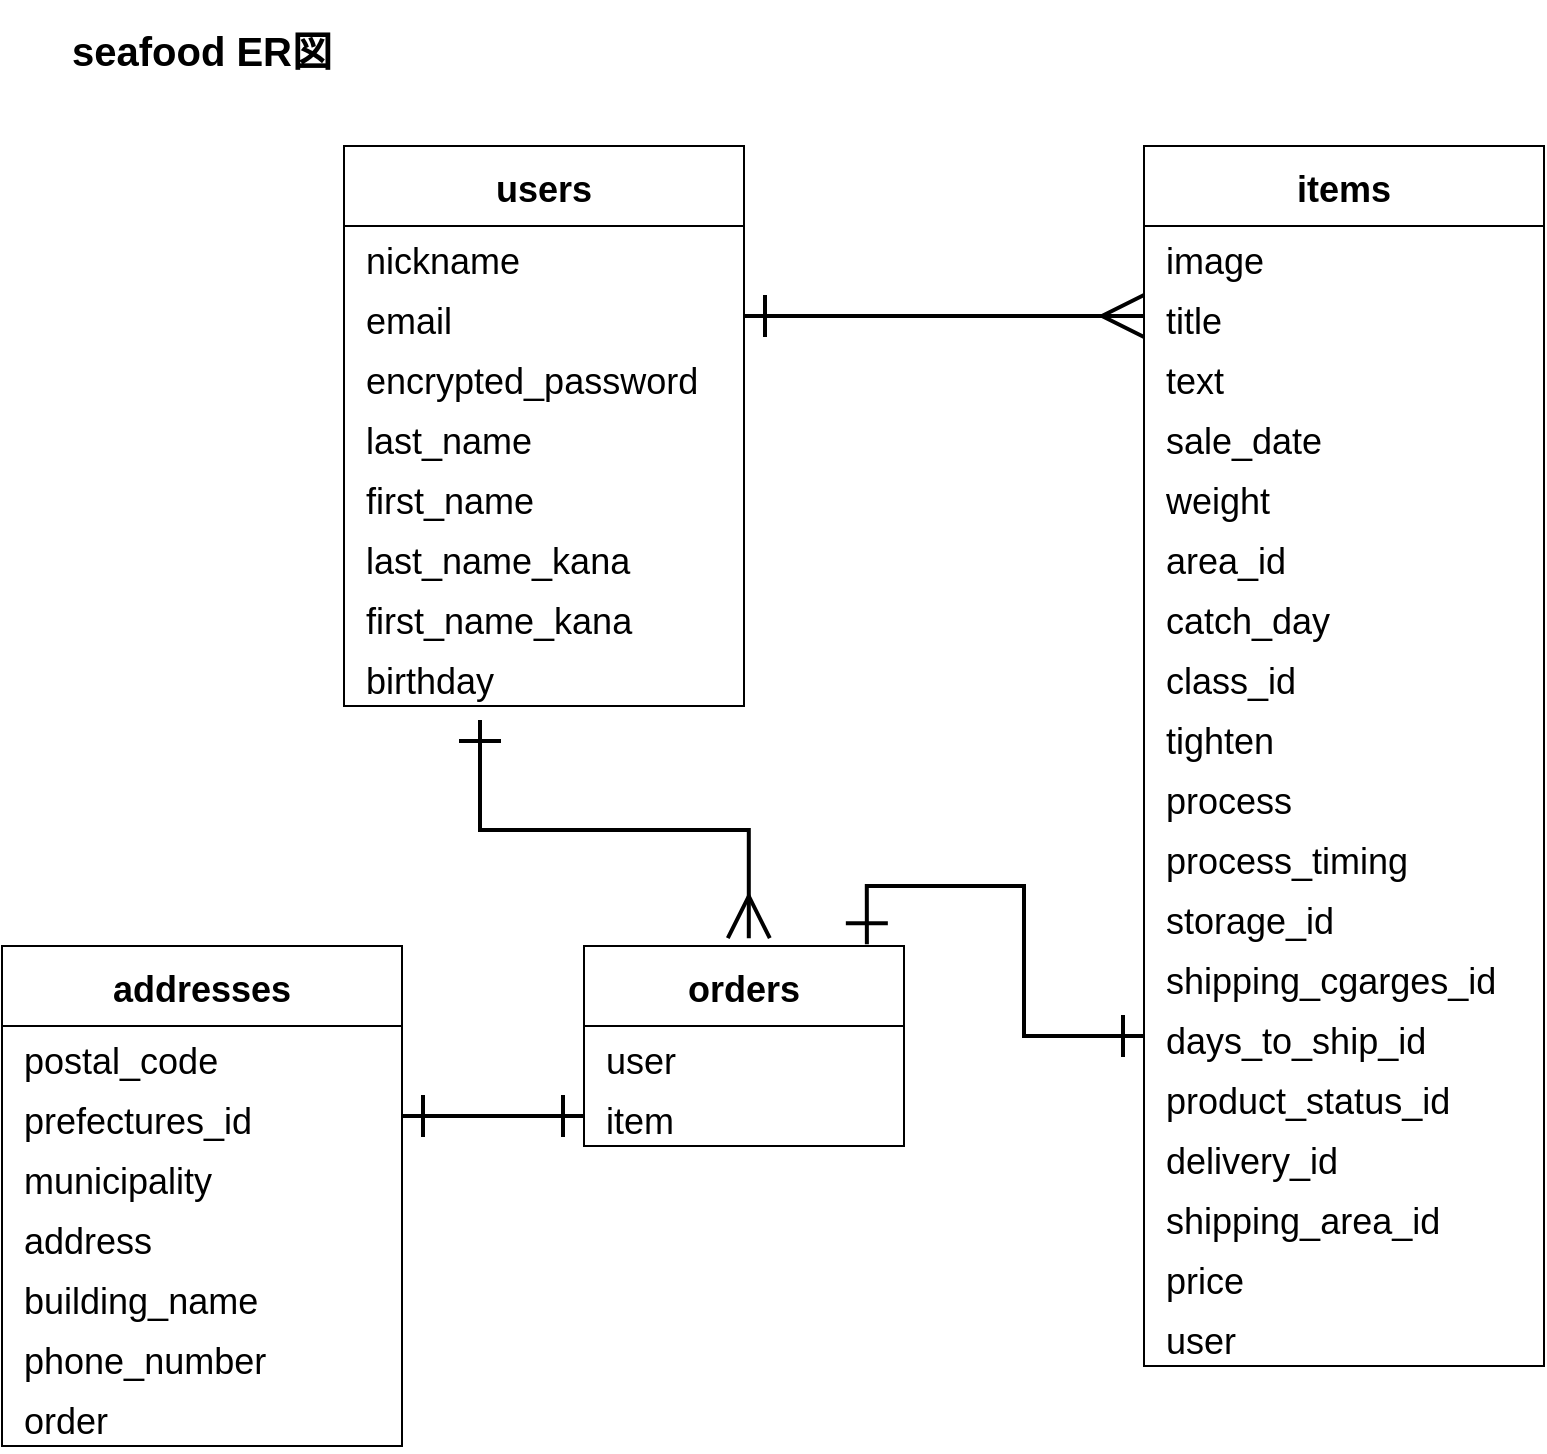 <mxfile>
    <diagram id="ujrjEKhDn7z6UgSSlA4C" name="ページ1">
        <mxGraphModel dx="1324" dy="846" grid="1" gridSize="10" guides="1" tooltips="1" connect="1" arrows="1" fold="1" page="1" pageScale="1" pageWidth="1169" pageHeight="827" math="0" shadow="0">
            <root>
                <mxCell id="0"/>
                <mxCell id="1" parent="0"/>
                <mxCell id="2" value="users" style="swimlane;fontStyle=1;childLayout=stackLayout;horizontal=1;startSize=40;horizontalStack=0;resizeParent=1;resizeParentMax=0;resizeLast=0;collapsible=1;marginBottom=0;align=center;fontSize=18;" vertex="1" parent="1">
                    <mxGeometry x="286" y="113" width="200" height="280" as="geometry"/>
                </mxCell>
                <mxCell id="3" value=" nickname" style="text;strokeColor=none;fillColor=none;spacingLeft=4;spacingRight=4;overflow=hidden;rotatable=0;points=[[0,0.5],[1,0.5]];portConstraint=eastwest;fontSize=18;" vertex="1" parent="2">
                    <mxGeometry y="40" width="200" height="30" as="geometry"/>
                </mxCell>
                <mxCell id="4" value=" email" style="text;strokeColor=none;fillColor=none;spacingLeft=4;spacingRight=4;overflow=hidden;rotatable=0;points=[[0,0.5],[1,0.5]];portConstraint=eastwest;fontSize=18;" vertex="1" parent="2">
                    <mxGeometry y="70" width="200" height="30" as="geometry"/>
                </mxCell>
                <mxCell id="5" value=" encrypted_password" style="text;strokeColor=none;fillColor=none;spacingLeft=4;spacingRight=4;overflow=hidden;rotatable=0;points=[[0,0.5],[1,0.5]];portConstraint=eastwest;fontSize=18;" vertex="1" parent="2">
                    <mxGeometry y="100" width="200" height="30" as="geometry"/>
                </mxCell>
                <mxCell id="6" value=" last_name" style="text;strokeColor=none;fillColor=none;spacingLeft=4;spacingRight=4;overflow=hidden;rotatable=0;points=[[0,0.5],[1,0.5]];portConstraint=eastwest;fontSize=18;" vertex="1" parent="2">
                    <mxGeometry y="130" width="200" height="30" as="geometry"/>
                </mxCell>
                <mxCell id="7" value=" first_name" style="text;strokeColor=none;fillColor=none;spacingLeft=4;spacingRight=4;overflow=hidden;rotatable=0;points=[[0,0.5],[1,0.5]];portConstraint=eastwest;fontSize=18;" vertex="1" parent="2">
                    <mxGeometry y="160" width="200" height="30" as="geometry"/>
                </mxCell>
                <mxCell id="8" value=" last_name_kana" style="text;strokeColor=none;fillColor=none;spacingLeft=4;spacingRight=4;overflow=hidden;rotatable=0;points=[[0,0.5],[1,0.5]];portConstraint=eastwest;fontSize=18;" vertex="1" parent="2">
                    <mxGeometry y="190" width="200" height="30" as="geometry"/>
                </mxCell>
                <mxCell id="9" value=" first_name_kana" style="text;strokeColor=none;fillColor=none;spacingLeft=4;spacingRight=4;overflow=hidden;rotatable=0;points=[[0,0.5],[1,0.5]];portConstraint=eastwest;fontSize=18;" vertex="1" parent="2">
                    <mxGeometry y="220" width="200" height="30" as="geometry"/>
                </mxCell>
                <mxCell id="10" value=" birthday" style="text;strokeColor=none;fillColor=none;spacingLeft=4;spacingRight=4;overflow=hidden;rotatable=0;points=[[0,0.5],[1,0.5]];portConstraint=eastwest;fontSize=18;" vertex="1" parent="2">
                    <mxGeometry y="250" width="200" height="30" as="geometry"/>
                </mxCell>
                <mxCell id="11" value="items" style="swimlane;fontStyle=1;childLayout=stackLayout;horizontal=1;startSize=40;horizontalStack=0;resizeParent=1;resizeParentMax=0;resizeLast=0;collapsible=1;marginBottom=0;align=center;fontSize=18;" vertex="1" parent="1">
                    <mxGeometry x="686" y="113" width="200" height="610" as="geometry"/>
                </mxCell>
                <mxCell id="12" value=" image" style="text;strokeColor=none;fillColor=none;spacingLeft=4;spacingRight=4;overflow=hidden;rotatable=0;points=[[0,0.5],[1,0.5]];portConstraint=eastwest;fontSize=18;" vertex="1" parent="11">
                    <mxGeometry y="40" width="200" height="30" as="geometry"/>
                </mxCell>
                <mxCell id="13" value=" title" style="text;strokeColor=none;fillColor=none;spacingLeft=4;spacingRight=4;overflow=hidden;rotatable=0;points=[[0,0.5],[1,0.5]];portConstraint=eastwest;fontSize=18;" vertex="1" parent="11">
                    <mxGeometry y="70" width="200" height="30" as="geometry"/>
                </mxCell>
                <mxCell id="14" value=" text" style="text;strokeColor=none;fillColor=none;spacingLeft=4;spacingRight=4;overflow=hidden;rotatable=0;points=[[0,0.5],[1,0.5]];portConstraint=eastwest;fontSize=18;" vertex="1" parent="11">
                    <mxGeometry y="100" width="200" height="30" as="geometry"/>
                </mxCell>
                <mxCell id="15" value=" sale_date" style="text;strokeColor=none;fillColor=none;spacingLeft=4;spacingRight=4;overflow=hidden;rotatable=0;points=[[0,0.5],[1,0.5]];portConstraint=eastwest;fontSize=18;" vertex="1" parent="11">
                    <mxGeometry y="130" width="200" height="30" as="geometry"/>
                </mxCell>
                <mxCell id="16" value=" weight" style="text;strokeColor=none;fillColor=none;spacingLeft=4;spacingRight=4;overflow=hidden;rotatable=0;points=[[0,0.5],[1,0.5]];portConstraint=eastwest;fontSize=18;" vertex="1" parent="11">
                    <mxGeometry y="160" width="200" height="30" as="geometry"/>
                </mxCell>
                <mxCell id="17" value=" area_id" style="text;strokeColor=none;fillColor=none;spacingLeft=4;spacingRight=4;overflow=hidden;rotatable=0;points=[[0,0.5],[1,0.5]];portConstraint=eastwest;fontSize=18;" vertex="1" parent="11">
                    <mxGeometry y="190" width="200" height="30" as="geometry"/>
                </mxCell>
                <mxCell id="18" value=" catch_day" style="text;strokeColor=none;fillColor=none;spacingLeft=4;spacingRight=4;overflow=hidden;rotatable=0;points=[[0,0.5],[1,0.5]];portConstraint=eastwest;fontSize=18;" vertex="1" parent="11">
                    <mxGeometry y="220" width="200" height="30" as="geometry"/>
                </mxCell>
                <mxCell id="19" value=" class_id" style="text;strokeColor=none;fillColor=none;spacingLeft=4;spacingRight=4;overflow=hidden;rotatable=0;points=[[0,0.5],[1,0.5]];portConstraint=eastwest;fontSize=18;" vertex="1" parent="11">
                    <mxGeometry y="250" width="200" height="30" as="geometry"/>
                </mxCell>
                <mxCell id="20" value=" tighten" style="text;strokeColor=none;fillColor=none;spacingLeft=4;spacingRight=4;overflow=hidden;rotatable=0;points=[[0,0.5],[1,0.5]];portConstraint=eastwest;fontSize=18;" vertex="1" parent="11">
                    <mxGeometry y="280" width="200" height="30" as="geometry"/>
                </mxCell>
                <mxCell id="21" value=" process" style="text;strokeColor=none;fillColor=none;spacingLeft=4;spacingRight=4;overflow=hidden;rotatable=0;points=[[0,0.5],[1,0.5]];portConstraint=eastwest;fontSize=18;" vertex="1" parent="11">
                    <mxGeometry y="310" width="200" height="30" as="geometry"/>
                </mxCell>
                <mxCell id="22" value=" process_timing" style="text;strokeColor=none;fillColor=none;spacingLeft=4;spacingRight=4;overflow=hidden;rotatable=0;points=[[0,0.5],[1,0.5]];portConstraint=eastwest;fontSize=18;" vertex="1" parent="11">
                    <mxGeometry y="340" width="200" height="30" as="geometry"/>
                </mxCell>
                <mxCell id="23" value=" storage_id" style="text;strokeColor=none;fillColor=none;spacingLeft=4;spacingRight=4;overflow=hidden;rotatable=0;points=[[0,0.5],[1,0.5]];portConstraint=eastwest;fontSize=18;" vertex="1" parent="11">
                    <mxGeometry y="370" width="200" height="30" as="geometry"/>
                </mxCell>
                <mxCell id="24" value=" shipping_cgarges_id" style="text;strokeColor=none;fillColor=none;spacingLeft=4;spacingRight=4;overflow=hidden;rotatable=0;points=[[0,0.5],[1,0.5]];portConstraint=eastwest;fontSize=18;" vertex="1" parent="11">
                    <mxGeometry y="400" width="200" height="30" as="geometry"/>
                </mxCell>
                <mxCell id="25" value=" days_to_ship_id" style="text;strokeColor=none;fillColor=none;spacingLeft=4;spacingRight=4;overflow=hidden;rotatable=0;points=[[0,0.5],[1,0.5]];portConstraint=eastwest;fontSize=18;" vertex="1" parent="11">
                    <mxGeometry y="430" width="200" height="30" as="geometry"/>
                </mxCell>
                <mxCell id="26" value=" product_status_id" style="text;strokeColor=none;fillColor=none;spacingLeft=4;spacingRight=4;overflow=hidden;rotatable=0;points=[[0,0.5],[1,0.5]];portConstraint=eastwest;fontSize=18;" vertex="1" parent="11">
                    <mxGeometry y="460" width="200" height="30" as="geometry"/>
                </mxCell>
                <mxCell id="27" value=" delivery_id" style="text;strokeColor=none;fillColor=none;spacingLeft=4;spacingRight=4;overflow=hidden;rotatable=0;points=[[0,0.5],[1,0.5]];portConstraint=eastwest;fontSize=18;" vertex="1" parent="11">
                    <mxGeometry y="490" width="200" height="30" as="geometry"/>
                </mxCell>
                <mxCell id="28" value=" shipping_area_id" style="text;strokeColor=none;fillColor=none;spacingLeft=4;spacingRight=4;overflow=hidden;rotatable=0;points=[[0,0.5],[1,0.5]];portConstraint=eastwest;fontSize=18;" vertex="1" parent="11">
                    <mxGeometry y="520" width="200" height="30" as="geometry"/>
                </mxCell>
                <mxCell id="29" value=" price" style="text;strokeColor=none;fillColor=none;spacingLeft=4;spacingRight=4;overflow=hidden;rotatable=0;points=[[0,0.5],[1,0.5]];portConstraint=eastwest;fontSize=18;" vertex="1" parent="11">
                    <mxGeometry y="550" width="200" height="30" as="geometry"/>
                </mxCell>
                <mxCell id="30" value=" user" style="text;strokeColor=none;fillColor=none;spacingLeft=4;spacingRight=4;overflow=hidden;rotatable=0;points=[[0,0.5],[1,0.5]];portConstraint=eastwest;fontSize=18;" vertex="1" parent="11">
                    <mxGeometry y="580" width="200" height="30" as="geometry"/>
                </mxCell>
                <mxCell id="31" value="orders" style="swimlane;fontStyle=1;childLayout=stackLayout;horizontal=1;startSize=40;horizontalStack=0;resizeParent=1;resizeParentMax=0;resizeLast=0;collapsible=1;marginBottom=0;align=center;fontSize=18;" vertex="1" parent="1">
                    <mxGeometry x="406" y="513" width="160" height="100" as="geometry"/>
                </mxCell>
                <mxCell id="32" value=" user" style="text;strokeColor=none;fillColor=none;spacingLeft=4;spacingRight=4;overflow=hidden;rotatable=0;points=[[0,0.5],[1,0.5]];portConstraint=eastwest;fontSize=18;" vertex="1" parent="31">
                    <mxGeometry y="40" width="160" height="30" as="geometry"/>
                </mxCell>
                <mxCell id="33" value=" item" style="text;strokeColor=none;fillColor=none;spacingLeft=4;spacingRight=4;overflow=hidden;rotatable=0;points=[[0,0.5],[1,0.5]];portConstraint=eastwest;fontSize=18;" vertex="1" parent="31">
                    <mxGeometry y="70" width="160" height="30" as="geometry"/>
                </mxCell>
                <mxCell id="34" value="addresses" style="swimlane;fontStyle=1;childLayout=stackLayout;horizontal=1;startSize=40;horizontalStack=0;resizeParent=1;resizeParentMax=0;resizeLast=0;collapsible=1;marginBottom=0;align=center;fontSize=18;" vertex="1" parent="1">
                    <mxGeometry x="115" y="513" width="200" height="250" as="geometry"/>
                </mxCell>
                <mxCell id="35" value=" postal_code" style="text;strokeColor=none;fillColor=none;spacingLeft=4;spacingRight=4;overflow=hidden;rotatable=0;points=[[0,0.5],[1,0.5]];portConstraint=eastwest;fontSize=18;" vertex="1" parent="34">
                    <mxGeometry y="40" width="200" height="30" as="geometry"/>
                </mxCell>
                <mxCell id="36" value=" prefectures_id" style="text;strokeColor=none;fillColor=none;spacingLeft=4;spacingRight=4;overflow=hidden;rotatable=0;points=[[0,0.5],[1,0.5]];portConstraint=eastwest;fontSize=18;" vertex="1" parent="34">
                    <mxGeometry y="70" width="200" height="30" as="geometry"/>
                </mxCell>
                <mxCell id="37" value=" municipality" style="text;strokeColor=none;fillColor=none;spacingLeft=4;spacingRight=4;overflow=hidden;rotatable=0;points=[[0,0.5],[1,0.5]];portConstraint=eastwest;fontSize=18;" vertex="1" parent="34">
                    <mxGeometry y="100" width="200" height="30" as="geometry"/>
                </mxCell>
                <mxCell id="38" value=" address" style="text;strokeColor=none;fillColor=none;spacingLeft=4;spacingRight=4;overflow=hidden;rotatable=0;points=[[0,0.5],[1,0.5]];portConstraint=eastwest;fontSize=18;" vertex="1" parent="34">
                    <mxGeometry y="130" width="200" height="30" as="geometry"/>
                </mxCell>
                <mxCell id="39" value=" building_name" style="text;strokeColor=none;fillColor=none;spacingLeft=4;spacingRight=4;overflow=hidden;rotatable=0;points=[[0,0.5],[1,0.5]];portConstraint=eastwest;fontSize=18;" vertex="1" parent="34">
                    <mxGeometry y="160" width="200" height="30" as="geometry"/>
                </mxCell>
                <mxCell id="40" value=" phone_number" style="text;strokeColor=none;fillColor=none;spacingLeft=4;spacingRight=4;overflow=hidden;rotatable=0;points=[[0,0.5],[1,0.5]];portConstraint=eastwest;fontSize=18;" vertex="1" parent="34">
                    <mxGeometry y="190" width="200" height="30" as="geometry"/>
                </mxCell>
                <mxCell id="41" value=" order" style="text;strokeColor=none;fillColor=none;spacingLeft=4;spacingRight=4;overflow=hidden;rotatable=0;points=[[0,0.5],[1,0.5]];portConstraint=eastwest;fontSize=18;" vertex="1" parent="34">
                    <mxGeometry y="220" width="200" height="30" as="geometry"/>
                </mxCell>
                <mxCell id="42" value="" style="edgeStyle=entityRelationEdgeStyle;fontSize=12;html=1;endArrow=ERmany;startArrow=ERone;exitX=1;exitY=0.5;exitDx=0;exitDy=0;entryX=0;entryY=0.5;entryDx=0;entryDy=0;endFill=0;startFill=0;endSize=18;startSize=18;strokeWidth=2;" edge="1" parent="1" source="4" target="13">
                    <mxGeometry width="100" height="100" relative="1" as="geometry">
                        <mxPoint x="296" y="543" as="sourcePoint"/>
                        <mxPoint x="396" y="443" as="targetPoint"/>
                    </mxGeometry>
                </mxCell>
                <mxCell id="43" value="" style="edgeStyle=orthogonalEdgeStyle;fontSize=12;html=1;endArrow=ERmany;startArrow=ERone;startSize=18;endSize=18;strokeWidth=2;rounded=0;entryX=0.84;entryY=-0.009;entryDx=0;entryDy=0;entryPerimeter=0;endFill=0;startFill=0;" edge="1" parent="1">
                    <mxGeometry width="100" height="100" relative="1" as="geometry">
                        <mxPoint x="354" y="400" as="sourcePoint"/>
                        <mxPoint x="488.4" y="509.1" as="targetPoint"/>
                        <Array as="points">
                            <mxPoint x="354" y="455"/>
                            <mxPoint x="488" y="455"/>
                        </Array>
                    </mxGeometry>
                </mxCell>
                <mxCell id="44" style="edgeStyle=orthogonalEdgeStyle;rounded=0;orthogonalLoop=1;jettySize=auto;html=1;fontSize=18;startArrow=ERone;startFill=0;endArrow=ERone;endFill=0;startSize=18;endSize=18;strokeWidth=2;" edge="1" parent="1" source="36" target="33">
                    <mxGeometry relative="1" as="geometry"/>
                </mxCell>
                <mxCell id="45" style="edgeStyle=orthogonalEdgeStyle;rounded=0;orthogonalLoop=1;jettySize=auto;html=1;entryX=0.884;entryY=-0.009;entryDx=0;entryDy=0;entryPerimeter=0;fontSize=18;startArrow=ERone;startFill=0;endArrow=ERone;endFill=0;startSize=18;endSize=18;strokeWidth=2;" edge="1" parent="1" source="25" target="31">
                    <mxGeometry relative="1" as="geometry"/>
                </mxCell>
                <mxCell id="46" value="&lt;b style=&quot;font-size: 20px&quot;&gt;seafood ER図&lt;/b&gt;" style="text;html=1;strokeColor=none;fillColor=none;align=center;verticalAlign=middle;whiteSpace=wrap;rounded=0;fontSize=20;" vertex="1" parent="1">
                    <mxGeometry x="140" y="40" width="150" height="50" as="geometry"/>
                </mxCell>
            </root>
        </mxGraphModel>
    </diagram>
</mxfile>